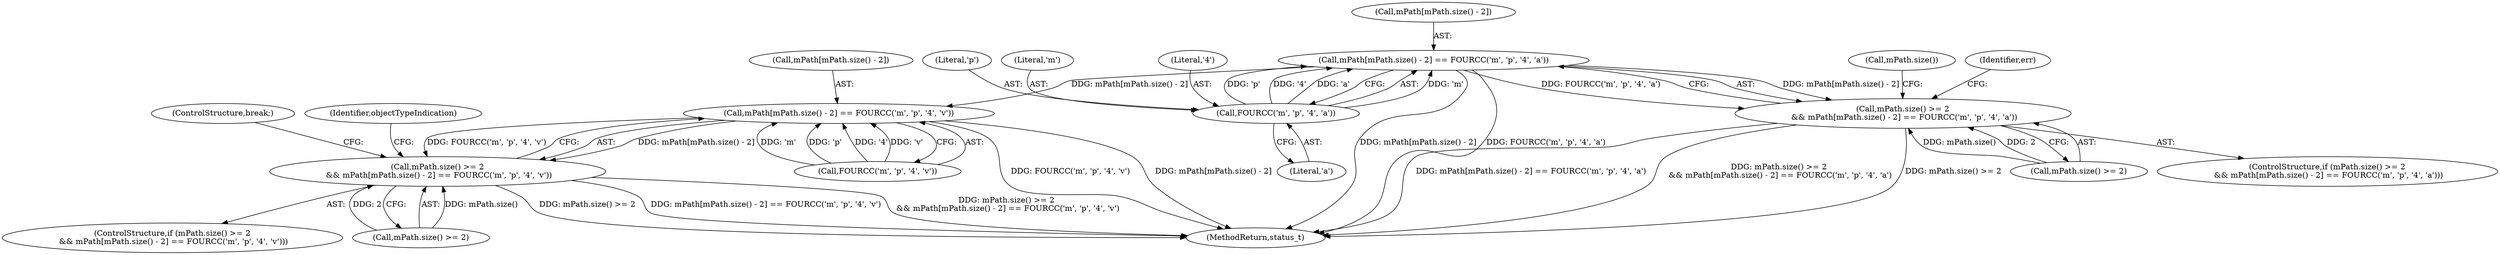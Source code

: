 digraph "0_Android_8a3a2f6ea7defe1a81bb32b3c9f3537f84749b9d@array" {
"1002694" [label="(Call,mPath[mPath.size() - 2] == FOURCC('m', 'p', '4', 'a'))"];
"1002700" [label="(Call,FOURCC('m', 'p', '4', 'a'))"];
"1002690" [label="(Call,mPath.size() >= 2\n && mPath[mPath.size() - 2] == FOURCC('m', 'p', '4', 'a'))"];
"1002729" [label="(Call,mPath[mPath.size() - 2] == FOURCC('m', 'p', '4', 'v'))"];
"1002725" [label="(Call,mPath.size() >= 2\n && mPath[mPath.size() - 2] == FOURCC('m', 'p', '4', 'v'))"];
"1002691" [label="(Call,mPath.size() >= 2)"];
"1002729" [label="(Call,mPath[mPath.size() - 2] == FOURCC('m', 'p', '4', 'v'))"];
"1002725" [label="(Call,mPath.size() >= 2\n && mPath[mPath.size() - 2] == FOURCC('m', 'p', '4', 'v'))"];
"1002727" [label="(Call,mPath.size())"];
"1002730" [label="(Call,mPath[mPath.size() - 2])"];
"1002704" [label="(Literal,'a')"];
"1002701" [label="(Literal,'m')"];
"1002762" [label="(ControlStructure,break;)"];
"1002694" [label="(Call,mPath[mPath.size() - 2] == FOURCC('m', 'p', '4', 'a'))"];
"1003923" [label="(MethodReturn,status_t)"];
"1002708" [label="(Identifier,err)"];
"1002724" [label="(ControlStructure,if (mPath.size() >= 2\n && mPath[mPath.size() - 2] == FOURCC('m', 'p', '4', 'v')))"];
"1002703" [label="(Literal,'4')"];
"1002689" [label="(ControlStructure,if (mPath.size() >= 2\n && mPath[mPath.size() - 2] == FOURCC('m', 'p', '4', 'a')))"];
"1002702" [label="(Literal,'p')"];
"1002747" [label="(Identifier,objectTypeIndication)"];
"1002690" [label="(Call,mPath.size() >= 2\n && mPath[mPath.size() - 2] == FOURCC('m', 'p', '4', 'a'))"];
"1002735" [label="(Call,FOURCC('m', 'p', '4', 'v'))"];
"1002700" [label="(Call,FOURCC('m', 'p', '4', 'a'))"];
"1002726" [label="(Call,mPath.size() >= 2)"];
"1002695" [label="(Call,mPath[mPath.size() - 2])"];
"1002694" -> "1002690"  [label="AST: "];
"1002694" -> "1002700"  [label="CFG: "];
"1002695" -> "1002694"  [label="AST: "];
"1002700" -> "1002694"  [label="AST: "];
"1002690" -> "1002694"  [label="CFG: "];
"1002694" -> "1003923"  [label="DDG: FOURCC('m', 'p', '4', 'a')"];
"1002694" -> "1003923"  [label="DDG: mPath[mPath.size() - 2]"];
"1002694" -> "1002690"  [label="DDG: mPath[mPath.size() - 2]"];
"1002694" -> "1002690"  [label="DDG: FOURCC('m', 'p', '4', 'a')"];
"1002700" -> "1002694"  [label="DDG: 'm'"];
"1002700" -> "1002694"  [label="DDG: 'p'"];
"1002700" -> "1002694"  [label="DDG: '4'"];
"1002700" -> "1002694"  [label="DDG: 'a'"];
"1002694" -> "1002729"  [label="DDG: mPath[mPath.size() - 2]"];
"1002700" -> "1002704"  [label="CFG: "];
"1002701" -> "1002700"  [label="AST: "];
"1002702" -> "1002700"  [label="AST: "];
"1002703" -> "1002700"  [label="AST: "];
"1002704" -> "1002700"  [label="AST: "];
"1002690" -> "1002689"  [label="AST: "];
"1002690" -> "1002691"  [label="CFG: "];
"1002691" -> "1002690"  [label="AST: "];
"1002708" -> "1002690"  [label="CFG: "];
"1002727" -> "1002690"  [label="CFG: "];
"1002690" -> "1003923"  [label="DDG: mPath[mPath.size() - 2] == FOURCC('m', 'p', '4', 'a')"];
"1002690" -> "1003923"  [label="DDG: mPath.size() >= 2\n && mPath[mPath.size() - 2] == FOURCC('m', 'p', '4', 'a')"];
"1002690" -> "1003923"  [label="DDG: mPath.size() >= 2"];
"1002691" -> "1002690"  [label="DDG: mPath.size()"];
"1002691" -> "1002690"  [label="DDG: 2"];
"1002729" -> "1002725"  [label="AST: "];
"1002729" -> "1002735"  [label="CFG: "];
"1002730" -> "1002729"  [label="AST: "];
"1002735" -> "1002729"  [label="AST: "];
"1002725" -> "1002729"  [label="CFG: "];
"1002729" -> "1003923"  [label="DDG: mPath[mPath.size() - 2]"];
"1002729" -> "1003923"  [label="DDG: FOURCC('m', 'p', '4', 'v')"];
"1002729" -> "1002725"  [label="DDG: mPath[mPath.size() - 2]"];
"1002729" -> "1002725"  [label="DDG: FOURCC('m', 'p', '4', 'v')"];
"1002735" -> "1002729"  [label="DDG: 'm'"];
"1002735" -> "1002729"  [label="DDG: 'p'"];
"1002735" -> "1002729"  [label="DDG: '4'"];
"1002735" -> "1002729"  [label="DDG: 'v'"];
"1002725" -> "1002724"  [label="AST: "];
"1002725" -> "1002726"  [label="CFG: "];
"1002726" -> "1002725"  [label="AST: "];
"1002747" -> "1002725"  [label="CFG: "];
"1002762" -> "1002725"  [label="CFG: "];
"1002725" -> "1003923"  [label="DDG: mPath[mPath.size() - 2] == FOURCC('m', 'p', '4', 'v')"];
"1002725" -> "1003923"  [label="DDG: mPath.size() >= 2\n && mPath[mPath.size() - 2] == FOURCC('m', 'p', '4', 'v')"];
"1002725" -> "1003923"  [label="DDG: mPath.size() >= 2"];
"1002726" -> "1002725"  [label="DDG: mPath.size()"];
"1002726" -> "1002725"  [label="DDG: 2"];
}
